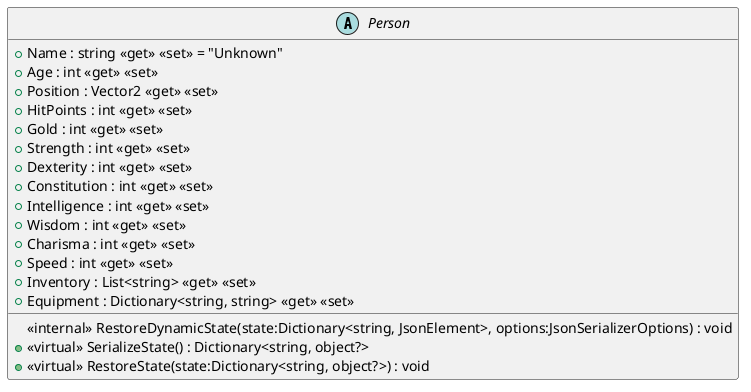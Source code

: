 @startuml
abstract class Person {
    + Name : string <<get>> <<set>> = "Unknown"
    + Age : int <<get>> <<set>>
    + Position : Vector2 <<get>> <<set>>
    + HitPoints : int <<get>> <<set>>
    + Gold : int <<get>> <<set>>
    + Strength : int <<get>> <<set>>
    + Dexterity : int <<get>> <<set>>
    + Constitution : int <<get>> <<set>>
    + Intelligence : int <<get>> <<set>>
    + Wisdom : int <<get>> <<set>>
    + Charisma : int <<get>> <<set>>
    + Speed : int <<get>> <<set>>
    + Inventory : List<string> <<get>> <<set>>
    + Equipment : Dictionary<string, string> <<get>> <<set>>
    <<internal>> RestoreDynamicState(state:Dictionary<string, JsonElement>, options:JsonSerializerOptions) : void
    + <<virtual>> SerializeState() : Dictionary<string, object?>
    + <<virtual>> RestoreState(state:Dictionary<string, object?>) : void
}
@enduml
